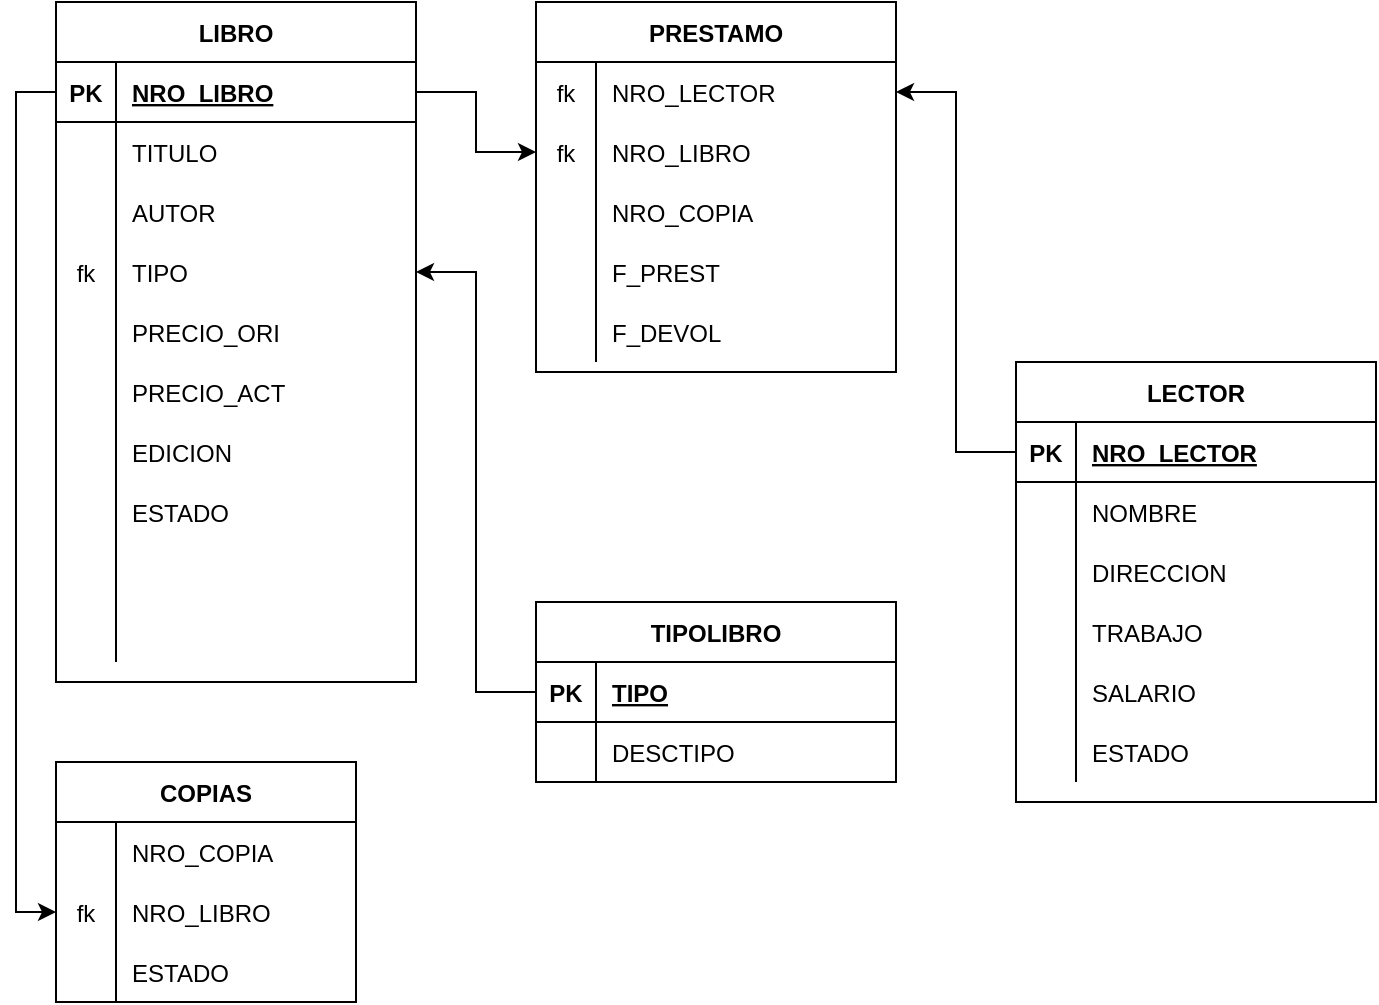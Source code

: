 <mxfile version="14.6.12" type="device"><diagram id="DoZ5sUbzai6-Q6Dsl5sH" name="Page-1"><mxGraphModel dx="1816" dy="604" grid="1" gridSize="10" guides="1" tooltips="1" connect="1" arrows="1" fold="1" page="1" pageScale="1" pageWidth="827" pageHeight="1169" math="0" shadow="0"><root><mxCell id="0"/><mxCell id="1" parent="0"/><mxCell id="YglxYRVa4N9OjskuNZLv-1" value="LIBRO" style="shape=table;startSize=30;container=1;collapsible=1;childLayout=tableLayout;fixedRows=1;rowLines=0;fontStyle=1;align=center;resizeLast=1;" parent="1" vertex="1"><mxGeometry y="20" width="180" height="340" as="geometry"/></mxCell><mxCell id="YglxYRVa4N9OjskuNZLv-2" value="" style="shape=partialRectangle;collapsible=0;dropTarget=0;pointerEvents=0;fillColor=none;top=0;left=0;bottom=1;right=0;points=[[0,0.5],[1,0.5]];portConstraint=eastwest;" parent="YglxYRVa4N9OjskuNZLv-1" vertex="1"><mxGeometry y="30" width="180" height="30" as="geometry"/></mxCell><mxCell id="YglxYRVa4N9OjskuNZLv-3" value="PK" style="shape=partialRectangle;connectable=0;fillColor=none;top=0;left=0;bottom=0;right=0;fontStyle=1;overflow=hidden;" parent="YglxYRVa4N9OjskuNZLv-2" vertex="1"><mxGeometry width="30" height="30" as="geometry"/></mxCell><mxCell id="YglxYRVa4N9OjskuNZLv-4" value="NRO_LIBRO" style="shape=partialRectangle;connectable=0;fillColor=none;top=0;left=0;bottom=0;right=0;align=left;spacingLeft=6;fontStyle=5;overflow=hidden;" parent="YglxYRVa4N9OjskuNZLv-2" vertex="1"><mxGeometry x="30" width="150" height="30" as="geometry"/></mxCell><mxCell id="pMoqUUolio1k0zpb22v9-8" value="" style="shape=partialRectangle;collapsible=0;dropTarget=0;pointerEvents=0;fillColor=none;top=0;left=0;bottom=0;right=0;points=[[0,0.5],[1,0.5]];portConstraint=eastwest;" parent="YglxYRVa4N9OjskuNZLv-1" vertex="1"><mxGeometry y="60" width="180" height="30" as="geometry"/></mxCell><mxCell id="pMoqUUolio1k0zpb22v9-9" value="" style="shape=partialRectangle;connectable=0;fillColor=none;top=0;left=0;bottom=0;right=0;editable=1;overflow=hidden;" parent="pMoqUUolio1k0zpb22v9-8" vertex="1"><mxGeometry width="30" height="30" as="geometry"/></mxCell><mxCell id="pMoqUUolio1k0zpb22v9-10" value="TITULO" style="shape=partialRectangle;connectable=0;fillColor=none;top=0;left=0;bottom=0;right=0;align=left;spacingLeft=6;overflow=hidden;" parent="pMoqUUolio1k0zpb22v9-8" vertex="1"><mxGeometry x="30" width="150" height="30" as="geometry"/></mxCell><mxCell id="YglxYRVa4N9OjskuNZLv-5" value="" style="shape=partialRectangle;collapsible=0;dropTarget=0;pointerEvents=0;fillColor=none;top=0;left=0;bottom=0;right=0;points=[[0,0.5],[1,0.5]];portConstraint=eastwest;" parent="YglxYRVa4N9OjskuNZLv-1" vertex="1"><mxGeometry y="90" width="180" height="30" as="geometry"/></mxCell><mxCell id="YglxYRVa4N9OjskuNZLv-6" value="" style="shape=partialRectangle;connectable=0;fillColor=none;top=0;left=0;bottom=0;right=0;editable=1;overflow=hidden;" parent="YglxYRVa4N9OjskuNZLv-5" vertex="1"><mxGeometry width="30" height="30" as="geometry"/></mxCell><mxCell id="YglxYRVa4N9OjskuNZLv-7" value="AUTOR" style="shape=partialRectangle;connectable=0;fillColor=none;top=0;left=0;bottom=0;right=0;align=left;spacingLeft=6;overflow=hidden;" parent="YglxYRVa4N9OjskuNZLv-5" vertex="1"><mxGeometry x="30" width="150" height="30" as="geometry"/></mxCell><mxCell id="YglxYRVa4N9OjskuNZLv-8" value="" style="shape=partialRectangle;collapsible=0;dropTarget=0;pointerEvents=0;fillColor=none;top=0;left=0;bottom=0;right=0;points=[[0,0.5],[1,0.5]];portConstraint=eastwest;" parent="YglxYRVa4N9OjskuNZLv-1" vertex="1"><mxGeometry y="120" width="180" height="30" as="geometry"/></mxCell><mxCell id="YglxYRVa4N9OjskuNZLv-9" value="fk" style="shape=partialRectangle;connectable=0;fillColor=none;top=0;left=0;bottom=0;right=0;editable=1;overflow=hidden;" parent="YglxYRVa4N9OjskuNZLv-8" vertex="1"><mxGeometry width="30" height="30" as="geometry"/></mxCell><mxCell id="YglxYRVa4N9OjskuNZLv-10" value="TIPO" style="shape=partialRectangle;connectable=0;fillColor=none;top=0;left=0;bottom=0;right=0;align=left;spacingLeft=6;overflow=hidden;" parent="YglxYRVa4N9OjskuNZLv-8" vertex="1"><mxGeometry x="30" width="150" height="30" as="geometry"/></mxCell><mxCell id="YglxYRVa4N9OjskuNZLv-11" value="" style="shape=partialRectangle;collapsible=0;dropTarget=0;pointerEvents=0;fillColor=none;top=0;left=0;bottom=0;right=0;points=[[0,0.5],[1,0.5]];portConstraint=eastwest;" parent="YglxYRVa4N9OjskuNZLv-1" vertex="1"><mxGeometry y="150" width="180" height="30" as="geometry"/></mxCell><mxCell id="YglxYRVa4N9OjskuNZLv-12" value="" style="shape=partialRectangle;connectable=0;fillColor=none;top=0;left=0;bottom=0;right=0;editable=1;overflow=hidden;" parent="YglxYRVa4N9OjskuNZLv-11" vertex="1"><mxGeometry width="30" height="30" as="geometry"/></mxCell><mxCell id="YglxYRVa4N9OjskuNZLv-13" value="PRECIO_ORI" style="shape=partialRectangle;connectable=0;fillColor=none;top=0;left=0;bottom=0;right=0;align=left;spacingLeft=6;overflow=hidden;" parent="YglxYRVa4N9OjskuNZLv-11" vertex="1"><mxGeometry x="30" width="150" height="30" as="geometry"/></mxCell><mxCell id="YglxYRVa4N9OjskuNZLv-14" value="" style="shape=partialRectangle;collapsible=0;dropTarget=0;pointerEvents=0;fillColor=none;top=0;left=0;bottom=0;right=0;points=[[0,0.5],[1,0.5]];portConstraint=eastwest;" parent="YglxYRVa4N9OjskuNZLv-1" vertex="1"><mxGeometry y="180" width="180" height="30" as="geometry"/></mxCell><mxCell id="YglxYRVa4N9OjskuNZLv-15" value="" style="shape=partialRectangle;connectable=0;fillColor=none;top=0;left=0;bottom=0;right=0;editable=1;overflow=hidden;" parent="YglxYRVa4N9OjskuNZLv-14" vertex="1"><mxGeometry width="30" height="30" as="geometry"/></mxCell><mxCell id="YglxYRVa4N9OjskuNZLv-16" value="PRECIO_ACT" style="shape=partialRectangle;connectable=0;fillColor=none;top=0;left=0;bottom=0;right=0;align=left;spacingLeft=6;overflow=hidden;" parent="YglxYRVa4N9OjskuNZLv-14" vertex="1"><mxGeometry x="30" width="150" height="30" as="geometry"/></mxCell><mxCell id="YglxYRVa4N9OjskuNZLv-17" value="" style="shape=partialRectangle;collapsible=0;dropTarget=0;pointerEvents=0;fillColor=none;top=0;left=0;bottom=0;right=0;points=[[0,0.5],[1,0.5]];portConstraint=eastwest;" parent="YglxYRVa4N9OjskuNZLv-1" vertex="1"><mxGeometry y="210" width="180" height="30" as="geometry"/></mxCell><mxCell id="YglxYRVa4N9OjskuNZLv-18" value="" style="shape=partialRectangle;connectable=0;fillColor=none;top=0;left=0;bottom=0;right=0;editable=1;overflow=hidden;" parent="YglxYRVa4N9OjskuNZLv-17" vertex="1"><mxGeometry width="30" height="30" as="geometry"/></mxCell><mxCell id="YglxYRVa4N9OjskuNZLv-19" value="EDICION" style="shape=partialRectangle;connectable=0;fillColor=none;top=0;left=0;bottom=0;right=0;align=left;spacingLeft=6;overflow=hidden;" parent="YglxYRVa4N9OjskuNZLv-17" vertex="1"><mxGeometry x="30" width="150" height="30" as="geometry"/></mxCell><mxCell id="YglxYRVa4N9OjskuNZLv-20" value="" style="shape=partialRectangle;collapsible=0;dropTarget=0;pointerEvents=0;fillColor=none;top=0;left=0;bottom=0;right=0;points=[[0,0.5],[1,0.5]];portConstraint=eastwest;" parent="YglxYRVa4N9OjskuNZLv-1" vertex="1"><mxGeometry y="240" width="180" height="30" as="geometry"/></mxCell><mxCell id="YglxYRVa4N9OjskuNZLv-21" value="" style="shape=partialRectangle;connectable=0;fillColor=none;top=0;left=0;bottom=0;right=0;editable=1;overflow=hidden;" parent="YglxYRVa4N9OjskuNZLv-20" vertex="1"><mxGeometry width="30" height="30" as="geometry"/></mxCell><mxCell id="YglxYRVa4N9OjskuNZLv-22" value="ESTADO" style="shape=partialRectangle;connectable=0;fillColor=none;top=0;left=0;bottom=0;right=0;align=left;spacingLeft=6;overflow=hidden;" parent="YglxYRVa4N9OjskuNZLv-20" vertex="1"><mxGeometry x="30" width="150" height="30" as="geometry"/></mxCell><mxCell id="ftykfewIvp3ZAbx4sQyP-1" value="" style="shape=partialRectangle;collapsible=0;dropTarget=0;pointerEvents=0;fillColor=none;top=0;left=0;bottom=0;right=0;points=[[0,0.5],[1,0.5]];portConstraint=eastwest;" parent="YglxYRVa4N9OjskuNZLv-1" vertex="1"><mxGeometry y="270" width="180" height="30" as="geometry"/></mxCell><mxCell id="ftykfewIvp3ZAbx4sQyP-2" value="" style="shape=partialRectangle;connectable=0;fillColor=none;top=0;left=0;bottom=0;right=0;editable=1;overflow=hidden;" parent="ftykfewIvp3ZAbx4sQyP-1" vertex="1"><mxGeometry width="30" height="30" as="geometry"/></mxCell><mxCell id="ftykfewIvp3ZAbx4sQyP-3" value="" style="shape=partialRectangle;connectable=0;fillColor=none;top=0;left=0;bottom=0;right=0;align=left;spacingLeft=6;overflow=hidden;" parent="ftykfewIvp3ZAbx4sQyP-1" vertex="1"><mxGeometry x="30" width="150" height="30" as="geometry"/></mxCell><mxCell id="ftykfewIvp3ZAbx4sQyP-4" value="" style="shape=partialRectangle;collapsible=0;dropTarget=0;pointerEvents=0;fillColor=none;top=0;left=0;bottom=0;right=0;points=[[0,0.5],[1,0.5]];portConstraint=eastwest;" parent="YglxYRVa4N9OjskuNZLv-1" vertex="1"><mxGeometry y="300" width="180" height="30" as="geometry"/></mxCell><mxCell id="ftykfewIvp3ZAbx4sQyP-5" value="" style="shape=partialRectangle;connectable=0;fillColor=none;top=0;left=0;bottom=0;right=0;editable=1;overflow=hidden;" parent="ftykfewIvp3ZAbx4sQyP-4" vertex="1"><mxGeometry width="30" height="30" as="geometry"/></mxCell><mxCell id="ftykfewIvp3ZAbx4sQyP-6" value="" style="shape=partialRectangle;connectable=0;fillColor=none;top=0;left=0;bottom=0;right=0;align=left;spacingLeft=6;overflow=hidden;" parent="ftykfewIvp3ZAbx4sQyP-4" vertex="1"><mxGeometry x="30" width="150" height="30" as="geometry"/></mxCell><mxCell id="YglxYRVa4N9OjskuNZLv-23" value="TIPOLIBRO" style="shape=table;startSize=30;container=1;collapsible=1;childLayout=tableLayout;fixedRows=1;rowLines=0;fontStyle=1;align=center;resizeLast=1;" parent="1" vertex="1"><mxGeometry x="240" y="320" width="180" height="90" as="geometry"/></mxCell><mxCell id="YglxYRVa4N9OjskuNZLv-24" value="" style="shape=partialRectangle;collapsible=0;dropTarget=0;pointerEvents=0;fillColor=none;top=0;left=0;bottom=1;right=0;points=[[0,0.5],[1,0.5]];portConstraint=eastwest;" parent="YglxYRVa4N9OjskuNZLv-23" vertex="1"><mxGeometry y="30" width="180" height="30" as="geometry"/></mxCell><mxCell id="YglxYRVa4N9OjskuNZLv-25" value="PK" style="shape=partialRectangle;connectable=0;fillColor=none;top=0;left=0;bottom=0;right=0;fontStyle=1;overflow=hidden;" parent="YglxYRVa4N9OjskuNZLv-24" vertex="1"><mxGeometry width="30" height="30" as="geometry"/></mxCell><mxCell id="YglxYRVa4N9OjskuNZLv-26" value="TIPO" style="shape=partialRectangle;connectable=0;fillColor=none;top=0;left=0;bottom=0;right=0;align=left;spacingLeft=6;fontStyle=5;overflow=hidden;" parent="YglxYRVa4N9OjskuNZLv-24" vertex="1"><mxGeometry x="30" width="150" height="30" as="geometry"/></mxCell><mxCell id="YglxYRVa4N9OjskuNZLv-27" value="" style="shape=partialRectangle;collapsible=0;dropTarget=0;pointerEvents=0;fillColor=none;top=0;left=0;bottom=0;right=0;points=[[0,0.5],[1,0.5]];portConstraint=eastwest;" parent="YglxYRVa4N9OjskuNZLv-23" vertex="1"><mxGeometry y="60" width="180" height="30" as="geometry"/></mxCell><mxCell id="YglxYRVa4N9OjskuNZLv-28" value="" style="shape=partialRectangle;connectable=0;fillColor=none;top=0;left=0;bottom=0;right=0;editable=1;overflow=hidden;" parent="YglxYRVa4N9OjskuNZLv-27" vertex="1"><mxGeometry width="30" height="30" as="geometry"/></mxCell><mxCell id="YglxYRVa4N9OjskuNZLv-29" value="DESCTIPO" style="shape=partialRectangle;connectable=0;fillColor=none;top=0;left=0;bottom=0;right=0;align=left;spacingLeft=6;overflow=hidden;" parent="YglxYRVa4N9OjskuNZLv-27" vertex="1"><mxGeometry x="30" width="150" height="30" as="geometry"/></mxCell><mxCell id="YglxYRVa4N9OjskuNZLv-36" value="LECTOR" style="shape=table;startSize=30;container=1;collapsible=1;childLayout=tableLayout;fixedRows=1;rowLines=0;fontStyle=1;align=center;resizeLast=1;" parent="1" vertex="1"><mxGeometry x="480" y="200" width="180" height="220" as="geometry"/></mxCell><mxCell id="YglxYRVa4N9OjskuNZLv-37" value="" style="shape=partialRectangle;collapsible=0;dropTarget=0;pointerEvents=0;fillColor=none;top=0;left=0;bottom=1;right=0;points=[[0,0.5],[1,0.5]];portConstraint=eastwest;" parent="YglxYRVa4N9OjskuNZLv-36" vertex="1"><mxGeometry y="30" width="180" height="30" as="geometry"/></mxCell><mxCell id="YglxYRVa4N9OjskuNZLv-38" value="PK" style="shape=partialRectangle;connectable=0;fillColor=none;top=0;left=0;bottom=0;right=0;fontStyle=1;overflow=hidden;" parent="YglxYRVa4N9OjskuNZLv-37" vertex="1"><mxGeometry width="30" height="30" as="geometry"/></mxCell><mxCell id="YglxYRVa4N9OjskuNZLv-39" value="NRO_LECTOR" style="shape=partialRectangle;connectable=0;fillColor=none;top=0;left=0;bottom=0;right=0;align=left;spacingLeft=6;fontStyle=5;overflow=hidden;" parent="YglxYRVa4N9OjskuNZLv-37" vertex="1"><mxGeometry x="30" width="150" height="30" as="geometry"/></mxCell><mxCell id="YglxYRVa4N9OjskuNZLv-40" value="" style="shape=partialRectangle;collapsible=0;dropTarget=0;pointerEvents=0;fillColor=none;top=0;left=0;bottom=0;right=0;points=[[0,0.5],[1,0.5]];portConstraint=eastwest;" parent="YglxYRVa4N9OjskuNZLv-36" vertex="1"><mxGeometry y="60" width="180" height="30" as="geometry"/></mxCell><mxCell id="YglxYRVa4N9OjskuNZLv-41" value="" style="shape=partialRectangle;connectable=0;fillColor=none;top=0;left=0;bottom=0;right=0;editable=1;overflow=hidden;" parent="YglxYRVa4N9OjskuNZLv-40" vertex="1"><mxGeometry width="30" height="30" as="geometry"/></mxCell><mxCell id="YglxYRVa4N9OjskuNZLv-42" value="NOMBRE" style="shape=partialRectangle;connectable=0;fillColor=none;top=0;left=0;bottom=0;right=0;align=left;spacingLeft=6;overflow=hidden;" parent="YglxYRVa4N9OjskuNZLv-40" vertex="1"><mxGeometry x="30" width="150" height="30" as="geometry"/></mxCell><mxCell id="YglxYRVa4N9OjskuNZLv-43" value="" style="shape=partialRectangle;collapsible=0;dropTarget=0;pointerEvents=0;fillColor=none;top=0;left=0;bottom=0;right=0;points=[[0,0.5],[1,0.5]];portConstraint=eastwest;" parent="YglxYRVa4N9OjskuNZLv-36" vertex="1"><mxGeometry y="90" width="180" height="30" as="geometry"/></mxCell><mxCell id="YglxYRVa4N9OjskuNZLv-44" value="" style="shape=partialRectangle;connectable=0;fillColor=none;top=0;left=0;bottom=0;right=0;editable=1;overflow=hidden;" parent="YglxYRVa4N9OjskuNZLv-43" vertex="1"><mxGeometry width="30" height="30" as="geometry"/></mxCell><mxCell id="YglxYRVa4N9OjskuNZLv-45" value="DIRECCION" style="shape=partialRectangle;connectable=0;fillColor=none;top=0;left=0;bottom=0;right=0;align=left;spacingLeft=6;overflow=hidden;" parent="YglxYRVa4N9OjskuNZLv-43" vertex="1"><mxGeometry x="30" width="150" height="30" as="geometry"/></mxCell><mxCell id="YglxYRVa4N9OjskuNZLv-46" value="" style="shape=partialRectangle;collapsible=0;dropTarget=0;pointerEvents=0;fillColor=none;top=0;left=0;bottom=0;right=0;points=[[0,0.5],[1,0.5]];portConstraint=eastwest;" parent="YglxYRVa4N9OjskuNZLv-36" vertex="1"><mxGeometry y="120" width="180" height="30" as="geometry"/></mxCell><mxCell id="YglxYRVa4N9OjskuNZLv-47" value="" style="shape=partialRectangle;connectable=0;fillColor=none;top=0;left=0;bottom=0;right=0;editable=1;overflow=hidden;" parent="YglxYRVa4N9OjskuNZLv-46" vertex="1"><mxGeometry width="30" height="30" as="geometry"/></mxCell><mxCell id="YglxYRVa4N9OjskuNZLv-48" value="TRABAJO" style="shape=partialRectangle;connectable=0;fillColor=none;top=0;left=0;bottom=0;right=0;align=left;spacingLeft=6;overflow=hidden;" parent="YglxYRVa4N9OjskuNZLv-46" vertex="1"><mxGeometry x="30" width="150" height="30" as="geometry"/></mxCell><mxCell id="YglxYRVa4N9OjskuNZLv-49" value="" style="shape=partialRectangle;collapsible=0;dropTarget=0;pointerEvents=0;fillColor=none;top=0;left=0;bottom=0;right=0;points=[[0,0.5],[1,0.5]];portConstraint=eastwest;" parent="YglxYRVa4N9OjskuNZLv-36" vertex="1"><mxGeometry y="150" width="180" height="30" as="geometry"/></mxCell><mxCell id="YglxYRVa4N9OjskuNZLv-50" value="" style="shape=partialRectangle;connectable=0;fillColor=none;top=0;left=0;bottom=0;right=0;editable=1;overflow=hidden;" parent="YglxYRVa4N9OjskuNZLv-49" vertex="1"><mxGeometry width="30" height="30" as="geometry"/></mxCell><mxCell id="YglxYRVa4N9OjskuNZLv-51" value="SALARIO" style="shape=partialRectangle;connectable=0;fillColor=none;top=0;left=0;bottom=0;right=0;align=left;spacingLeft=6;overflow=hidden;" parent="YglxYRVa4N9OjskuNZLv-49" vertex="1"><mxGeometry x="30" width="150" height="30" as="geometry"/></mxCell><mxCell id="YglxYRVa4N9OjskuNZLv-52" value="" style="shape=partialRectangle;collapsible=0;dropTarget=0;pointerEvents=0;fillColor=none;top=0;left=0;bottom=0;right=0;points=[[0,0.5],[1,0.5]];portConstraint=eastwest;" parent="YglxYRVa4N9OjskuNZLv-36" vertex="1"><mxGeometry y="180" width="180" height="30" as="geometry"/></mxCell><mxCell id="YglxYRVa4N9OjskuNZLv-53" value="" style="shape=partialRectangle;connectable=0;fillColor=none;top=0;left=0;bottom=0;right=0;editable=1;overflow=hidden;" parent="YglxYRVa4N9OjskuNZLv-52" vertex="1"><mxGeometry width="30" height="30" as="geometry"/></mxCell><mxCell id="YglxYRVa4N9OjskuNZLv-54" value="ESTADO" style="shape=partialRectangle;connectable=0;fillColor=none;top=0;left=0;bottom=0;right=0;align=left;spacingLeft=6;overflow=hidden;" parent="YglxYRVa4N9OjskuNZLv-52" vertex="1"><mxGeometry x="30" width="150" height="30" as="geometry"/></mxCell><mxCell id="YglxYRVa4N9OjskuNZLv-81" value="PRESTAMO" style="shape=table;startSize=30;container=1;collapsible=1;childLayout=tableLayout;fixedRows=1;rowLines=0;fontStyle=1;align=center;resizeLast=1;" parent="1" vertex="1"><mxGeometry x="240" y="20" width="180" height="185" as="geometry"/></mxCell><mxCell id="pMoqUUolio1k0zpb22v9-12" value="" style="shape=partialRectangle;collapsible=0;dropTarget=0;pointerEvents=0;fillColor=none;top=0;left=0;bottom=0;right=0;points=[[0,0.5],[1,0.5]];portConstraint=eastwest;" parent="YglxYRVa4N9OjskuNZLv-81" vertex="1"><mxGeometry y="30" width="180" height="30" as="geometry"/></mxCell><mxCell id="pMoqUUolio1k0zpb22v9-13" value="fk" style="shape=partialRectangle;connectable=0;fillColor=none;top=0;left=0;bottom=0;right=0;editable=1;overflow=hidden;" parent="pMoqUUolio1k0zpb22v9-12" vertex="1"><mxGeometry width="30" height="30" as="geometry"/></mxCell><mxCell id="pMoqUUolio1k0zpb22v9-14" value="NRO_LECTOR" style="shape=partialRectangle;connectable=0;fillColor=none;top=0;left=0;bottom=0;right=0;align=left;spacingLeft=6;overflow=hidden;" parent="pMoqUUolio1k0zpb22v9-12" vertex="1"><mxGeometry x="30" width="150" height="30" as="geometry"/></mxCell><mxCell id="YglxYRVa4N9OjskuNZLv-85" value="" style="shape=partialRectangle;collapsible=0;dropTarget=0;pointerEvents=0;fillColor=none;top=0;left=0;bottom=0;right=0;points=[[0,0.5],[1,0.5]];portConstraint=eastwest;" parent="YglxYRVa4N9OjskuNZLv-81" vertex="1"><mxGeometry y="60" width="180" height="30" as="geometry"/></mxCell><mxCell id="YglxYRVa4N9OjskuNZLv-86" value="fk" style="shape=partialRectangle;connectable=0;fillColor=none;top=0;left=0;bottom=0;right=0;editable=1;overflow=hidden;" parent="YglxYRVa4N9OjskuNZLv-85" vertex="1"><mxGeometry width="30" height="30" as="geometry"/></mxCell><mxCell id="YglxYRVa4N9OjskuNZLv-87" value="NRO_LIBRO" style="shape=partialRectangle;connectable=0;fillColor=none;top=0;left=0;bottom=0;right=0;align=left;spacingLeft=6;overflow=hidden;" parent="YglxYRVa4N9OjskuNZLv-85" vertex="1"><mxGeometry x="30" width="150" height="30" as="geometry"/></mxCell><mxCell id="YglxYRVa4N9OjskuNZLv-88" value="" style="shape=partialRectangle;collapsible=0;dropTarget=0;pointerEvents=0;fillColor=none;top=0;left=0;bottom=0;right=0;points=[[0,0.5],[1,0.5]];portConstraint=eastwest;" parent="YglxYRVa4N9OjskuNZLv-81" vertex="1"><mxGeometry y="90" width="180" height="30" as="geometry"/></mxCell><mxCell id="YglxYRVa4N9OjskuNZLv-89" value="" style="shape=partialRectangle;connectable=0;fillColor=none;top=0;left=0;bottom=0;right=0;editable=1;overflow=hidden;" parent="YglxYRVa4N9OjskuNZLv-88" vertex="1"><mxGeometry width="30" height="30" as="geometry"/></mxCell><mxCell id="YglxYRVa4N9OjskuNZLv-90" value="NRO_COPIA" style="shape=partialRectangle;connectable=0;fillColor=none;top=0;left=0;bottom=0;right=0;align=left;spacingLeft=6;overflow=hidden;" parent="YglxYRVa4N9OjskuNZLv-88" vertex="1"><mxGeometry x="30" width="150" height="30" as="geometry"/></mxCell><mxCell id="YglxYRVa4N9OjskuNZLv-91" value="" style="shape=partialRectangle;collapsible=0;dropTarget=0;pointerEvents=0;fillColor=none;top=0;left=0;bottom=0;right=0;points=[[0,0.5],[1,0.5]];portConstraint=eastwest;" parent="YglxYRVa4N9OjskuNZLv-81" vertex="1"><mxGeometry y="120" width="180" height="30" as="geometry"/></mxCell><mxCell id="YglxYRVa4N9OjskuNZLv-92" value="" style="shape=partialRectangle;connectable=0;fillColor=none;top=0;left=0;bottom=0;right=0;editable=1;overflow=hidden;" parent="YglxYRVa4N9OjskuNZLv-91" vertex="1"><mxGeometry width="30" height="30" as="geometry"/></mxCell><mxCell id="YglxYRVa4N9OjskuNZLv-93" value="F_PREST" style="shape=partialRectangle;connectable=0;fillColor=none;top=0;left=0;bottom=0;right=0;align=left;spacingLeft=6;overflow=hidden;" parent="YglxYRVa4N9OjskuNZLv-91" vertex="1"><mxGeometry x="30" width="150" height="30" as="geometry"/></mxCell><mxCell id="pMoqUUolio1k0zpb22v9-1" value="" style="shape=partialRectangle;collapsible=0;dropTarget=0;pointerEvents=0;fillColor=none;top=0;left=0;bottom=0;right=0;points=[[0,0.5],[1,0.5]];portConstraint=eastwest;" parent="YglxYRVa4N9OjskuNZLv-81" vertex="1"><mxGeometry y="150" width="180" height="30" as="geometry"/></mxCell><mxCell id="pMoqUUolio1k0zpb22v9-2" value="" style="shape=partialRectangle;connectable=0;fillColor=none;top=0;left=0;bottom=0;right=0;editable=1;overflow=hidden;" parent="pMoqUUolio1k0zpb22v9-1" vertex="1"><mxGeometry width="30" height="30" as="geometry"/></mxCell><mxCell id="pMoqUUolio1k0zpb22v9-3" value="F_DEVOL" style="shape=partialRectangle;connectable=0;fillColor=none;top=0;left=0;bottom=0;right=0;align=left;spacingLeft=6;overflow=hidden;" parent="pMoqUUolio1k0zpb22v9-1" vertex="1"><mxGeometry x="30" width="150" height="30" as="geometry"/></mxCell><mxCell id="pMoqUUolio1k0zpb22v9-4" style="edgeStyle=orthogonalEdgeStyle;rounded=0;orthogonalLoop=1;jettySize=auto;html=1;entryX=1;entryY=0.5;entryDx=0;entryDy=0;" parent="1" source="YglxYRVa4N9OjskuNZLv-37" target="pMoqUUolio1k0zpb22v9-12" edge="1"><mxGeometry relative="1" as="geometry"/></mxCell><mxCell id="pMoqUUolio1k0zpb22v9-11" style="edgeStyle=orthogonalEdgeStyle;rounded=0;orthogonalLoop=1;jettySize=auto;html=1;" parent="1" source="YglxYRVa4N9OjskuNZLv-2" target="YglxYRVa4N9OjskuNZLv-85" edge="1"><mxGeometry relative="1" as="geometry"/></mxCell><mxCell id="pMoqUUolio1k0zpb22v9-15" style="edgeStyle=orthogonalEdgeStyle;rounded=0;orthogonalLoop=1;jettySize=auto;html=1;entryX=0;entryY=0.5;entryDx=0;entryDy=0;exitX=0;exitY=0.5;exitDx=0;exitDy=0;" parent="1" source="YglxYRVa4N9OjskuNZLv-2" target="pMoqUUolio1k0zpb22v9-53" edge="1"><mxGeometry relative="1" as="geometry"><mxPoint x="10" y="445" as="targetPoint"/></mxGeometry></mxCell><mxCell id="pMoqUUolio1k0zpb22v9-16" style="edgeStyle=orthogonalEdgeStyle;rounded=0;orthogonalLoop=1;jettySize=auto;html=1;entryX=1;entryY=0.5;entryDx=0;entryDy=0;" parent="1" source="YglxYRVa4N9OjskuNZLv-24" target="YglxYRVa4N9OjskuNZLv-8" edge="1"><mxGeometry relative="1" as="geometry"/></mxCell><mxCell id="pMoqUUolio1k0zpb22v9-43" value="COPIAS" style="shape=table;startSize=30;container=1;collapsible=1;childLayout=tableLayout;fixedRows=1;rowLines=0;fontStyle=1;align=center;resizeLast=1;" parent="1" vertex="1"><mxGeometry y="400" width="150" height="120" as="geometry"/></mxCell><mxCell id="ftykfewIvp3ZAbx4sQyP-7" value="" style="shape=partialRectangle;collapsible=0;dropTarget=0;pointerEvents=0;fillColor=none;top=0;left=0;bottom=0;right=0;points=[[0,0.5],[1,0.5]];portConstraint=eastwest;" parent="pMoqUUolio1k0zpb22v9-43" vertex="1"><mxGeometry y="30" width="150" height="30" as="geometry"/></mxCell><mxCell id="ftykfewIvp3ZAbx4sQyP-8" value="" style="shape=partialRectangle;connectable=0;fillColor=none;top=0;left=0;bottom=0;right=0;editable=1;overflow=hidden;" parent="ftykfewIvp3ZAbx4sQyP-7" vertex="1"><mxGeometry width="30" height="30" as="geometry"/></mxCell><mxCell id="ftykfewIvp3ZAbx4sQyP-9" value="NRO_COPIA" style="shape=partialRectangle;connectable=0;fillColor=none;top=0;left=0;bottom=0;right=0;align=left;spacingLeft=6;overflow=hidden;" parent="ftykfewIvp3ZAbx4sQyP-7" vertex="1"><mxGeometry x="30" width="120" height="30" as="geometry"/></mxCell><mxCell id="pMoqUUolio1k0zpb22v9-53" value="" style="shape=partialRectangle;collapsible=0;dropTarget=0;pointerEvents=0;fillColor=none;top=0;left=0;bottom=0;right=0;points=[[0,0.5],[1,0.5]];portConstraint=eastwest;" parent="pMoqUUolio1k0zpb22v9-43" vertex="1"><mxGeometry y="60" width="150" height="30" as="geometry"/></mxCell><mxCell id="pMoqUUolio1k0zpb22v9-54" value="fk" style="shape=partialRectangle;connectable=0;fillColor=none;top=0;left=0;bottom=0;right=0;editable=1;overflow=hidden;" parent="pMoqUUolio1k0zpb22v9-53" vertex="1"><mxGeometry width="30" height="30" as="geometry"/></mxCell><mxCell id="pMoqUUolio1k0zpb22v9-55" value="NRO_LIBRO" style="shape=partialRectangle;connectable=0;fillColor=none;top=0;left=0;bottom=0;right=0;align=left;spacingLeft=6;overflow=hidden;" parent="pMoqUUolio1k0zpb22v9-53" vertex="1"><mxGeometry x="30" width="120" height="30" as="geometry"/></mxCell><mxCell id="pMoqUUolio1k0zpb22v9-50" value="" style="shape=partialRectangle;collapsible=0;dropTarget=0;pointerEvents=0;fillColor=none;top=0;left=0;bottom=0;right=0;points=[[0,0.5],[1,0.5]];portConstraint=eastwest;" parent="pMoqUUolio1k0zpb22v9-43" vertex="1"><mxGeometry y="90" width="150" height="30" as="geometry"/></mxCell><mxCell id="pMoqUUolio1k0zpb22v9-51" value="" style="shape=partialRectangle;connectable=0;fillColor=none;top=0;left=0;bottom=0;right=0;editable=1;overflow=hidden;" parent="pMoqUUolio1k0zpb22v9-50" vertex="1"><mxGeometry width="30" height="30" as="geometry"/></mxCell><mxCell id="pMoqUUolio1k0zpb22v9-52" value="ESTADO" style="shape=partialRectangle;connectable=0;fillColor=none;top=0;left=0;bottom=0;right=0;align=left;spacingLeft=6;overflow=hidden;" parent="pMoqUUolio1k0zpb22v9-50" vertex="1"><mxGeometry x="30" width="120" height="30" as="geometry"/></mxCell></root></mxGraphModel></diagram></mxfile>